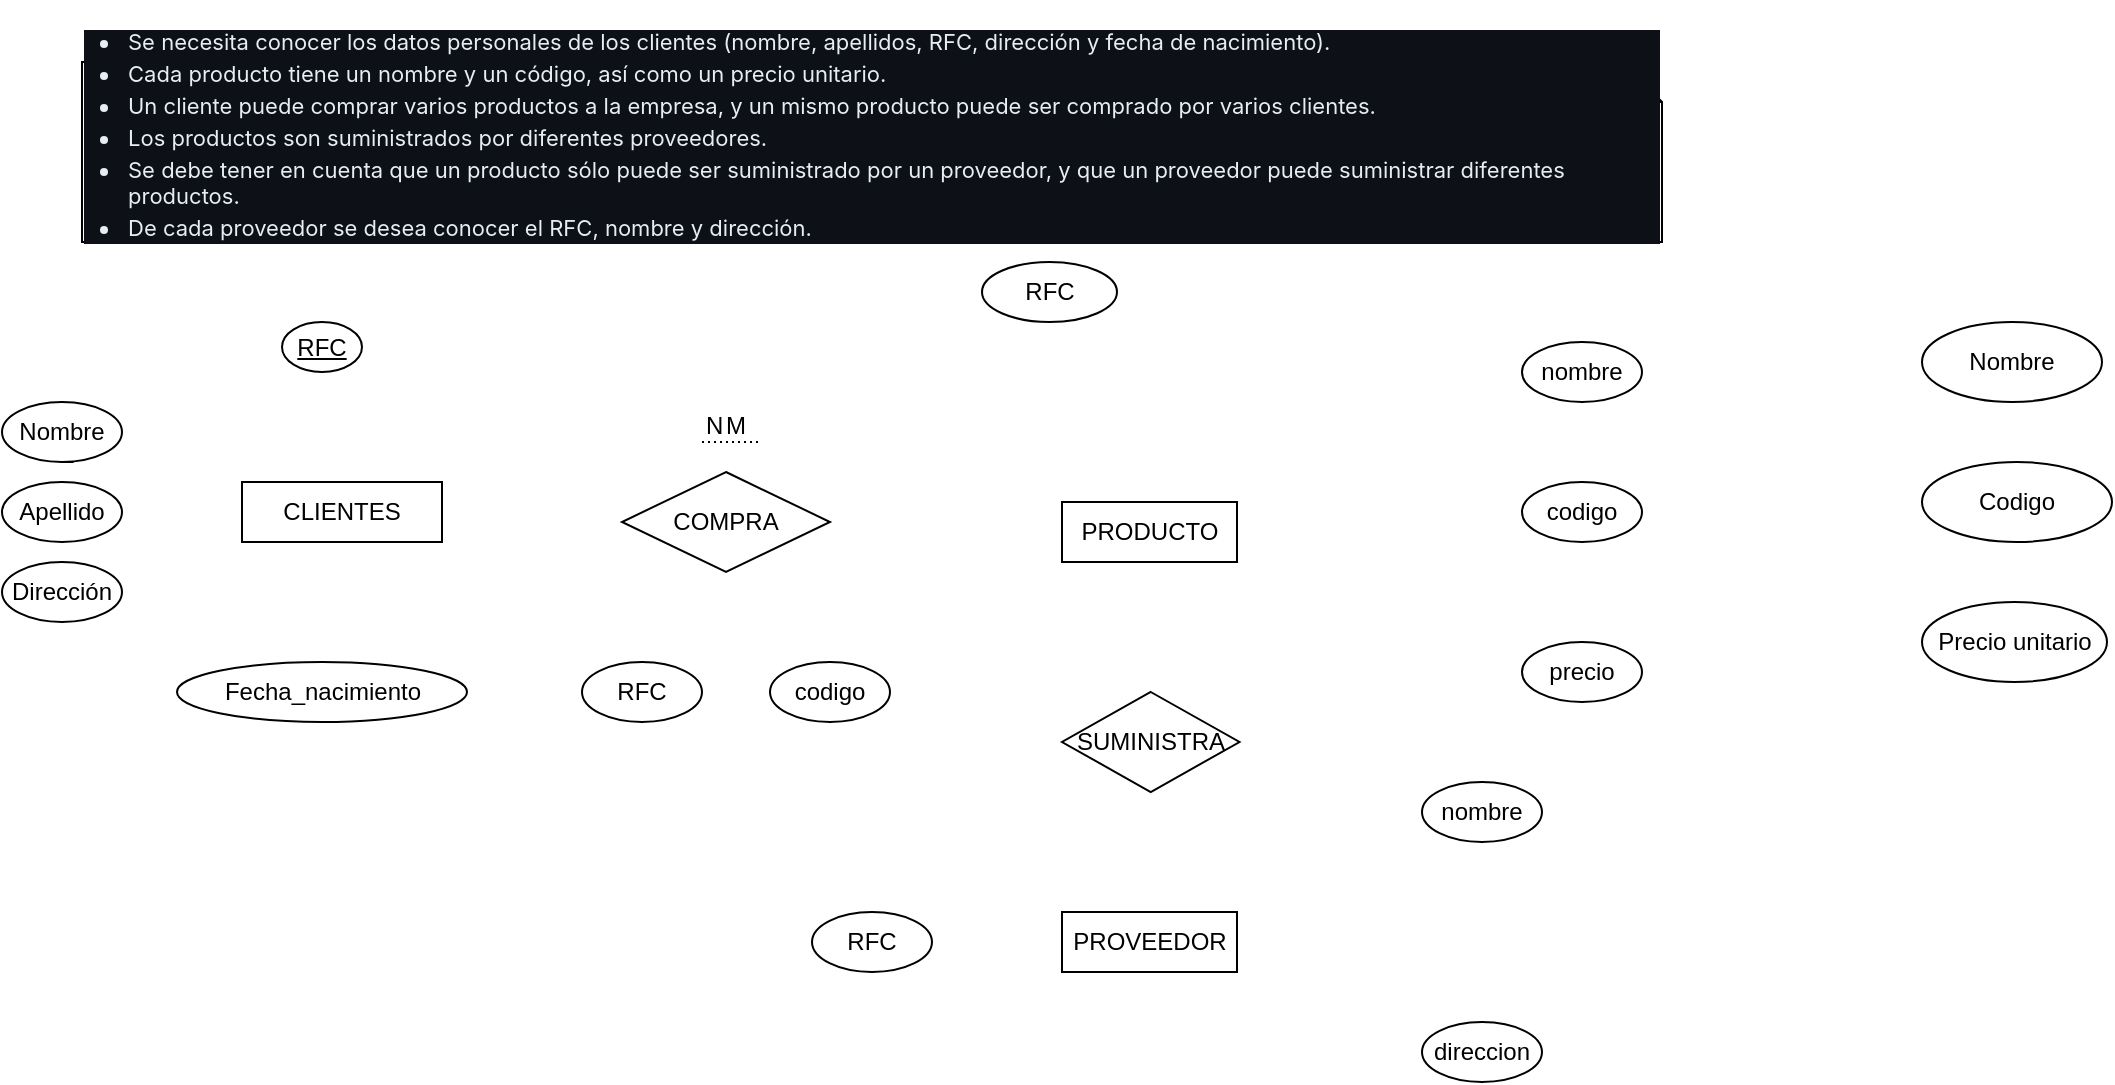 <mxfile version="21.7.2" type="github">
  <diagram name="Página-1" id="YRrxscmIG7051MTdeDOo">
    <mxGraphModel dx="1707" dy="470" grid="1" gridSize="10" guides="1" tooltips="1" connect="1" arrows="1" fold="1" page="1" pageScale="1" pageWidth="827" pageHeight="1169" math="0" shadow="0">
      <root>
        <mxCell id="0" />
        <mxCell id="1" parent="0" />
        <mxCell id="bOBayo8HfqDC3svuPsRR-1" value="&lt;font style=&quot;font-size: 11px;&quot;&gt;&lt;br&gt;&lt;/font&gt;&lt;ul style=&quot;box-sizing: border-box; padding-left: 2em; margin-top: 0px; margin-bottom: 16px; color: rgb(230, 237, 243); font-family: -apple-system, BlinkMacSystemFont, &amp;quot;Segoe UI&amp;quot;, &amp;quot;Noto Sans&amp;quot;, Helvetica, Arial, sans-serif, &amp;quot;Apple Color Emoji&amp;quot;, &amp;quot;Segoe UI Emoji&amp;quot;; font-style: normal; font-variant-ligatures: normal; font-variant-caps: normal; font-weight: 400; letter-spacing: normal; orphans: 2; text-align: start; text-indent: 0px; text-transform: none; widows: 2; word-spacing: 0px; -webkit-text-stroke-width: 0px; background-color: rgb(13, 17, 23); text-decoration-thickness: initial; text-decoration-style: initial; text-decoration-color: initial; font-size: 11px;&quot; dir=&quot;auto&quot;&gt;&lt;li style=&quot;box-sizing: border-box;&quot;&gt;&lt;font style=&quot;font-size: 11px;&quot;&gt;Se necesita conocer los datos personales de los clientes (nombre, apellidos, RFC, dirección y fecha de nacimiento).&lt;/font&gt;&lt;/li&gt;&lt;li style=&quot;box-sizing: border-box; margin-top: 0.25em;&quot;&gt;&lt;font style=&quot;font-size: 11px;&quot;&gt;Cada producto tiene un nombre y un código, así como un precio unitario.&lt;/font&gt;&lt;/li&gt;&lt;li style=&quot;box-sizing: border-box; margin-top: 0.25em;&quot;&gt;&lt;font style=&quot;font-size: 11px;&quot;&gt;Un cliente puede comprar varios productos a la empresa, y un mismo producto puede ser comprado por varios clientes.&lt;/font&gt;&lt;/li&gt;&lt;li style=&quot;box-sizing: border-box; margin-top: 0.25em;&quot;&gt;&lt;font style=&quot;font-size: 11px;&quot;&gt;Los productos son suministrados por diferentes proveedores.&lt;/font&gt;&lt;/li&gt;&lt;li style=&quot;box-sizing: border-box; margin-top: 0.25em;&quot;&gt;&lt;font style=&quot;font-size: 11px;&quot;&gt;Se debe tener en cuenta que un producto sólo puede ser suministrado por un proveedor, y que un proveedor puede suministrar diferentes productos.&lt;/font&gt;&lt;/li&gt;&lt;li style=&quot;box-sizing: border-box; margin-top: 0.25em;&quot;&gt;&lt;font style=&quot;font-size: 11px;&quot;&gt;De cada proveedor se desea conocer el RFC, nombre y dirección.&lt;/font&gt;&lt;/li&gt;&lt;/ul&gt;&lt;font style=&quot;font-size: 11px;&quot;&gt;&lt;br&gt;&lt;/font&gt;" style="shape=note;size=20;whiteSpace=wrap;html=1;" parent="1" vertex="1">
          <mxGeometry x="-90" y="30" width="790" height="90" as="geometry" />
        </mxCell>
        <mxCell id="bOBayo8HfqDC3svuPsRR-2" value="CLIENTES" style="whiteSpace=wrap;html=1;align=center;" parent="1" vertex="1">
          <mxGeometry x="-10" y="240" width="100" height="30" as="geometry" />
        </mxCell>
        <mxCell id="bOBayo8HfqDC3svuPsRR-3" value="PRODUCTO" style="whiteSpace=wrap;html=1;align=center;" parent="1" vertex="1">
          <mxGeometry x="400" y="250" width="87.5" height="30" as="geometry" />
        </mxCell>
        <mxCell id="7aSAzmRbqPZyISDXXuLN-12" style="edgeStyle=orthogonalEdgeStyle;rounded=0;orthogonalLoop=1;jettySize=auto;html=1;exitX=0.5;exitY=1;exitDx=0;exitDy=0;" edge="1" parent="1" source="bOBayo8HfqDC3svuPsRR-6">
          <mxGeometry relative="1" as="geometry">
            <mxPoint x="-94.667" y="210.0" as="targetPoint" />
          </mxGeometry>
        </mxCell>
        <mxCell id="bOBayo8HfqDC3svuPsRR-6" value="Nombre" style="ellipse;whiteSpace=wrap;html=1;align=center;" parent="1" vertex="1">
          <mxGeometry x="-130" y="200" width="60" height="30" as="geometry" />
        </mxCell>
        <mxCell id="bOBayo8HfqDC3svuPsRR-7" value="Apellido" style="ellipse;whiteSpace=wrap;html=1;align=center;" parent="1" vertex="1">
          <mxGeometry x="-130" y="240" width="60" height="30" as="geometry" />
        </mxCell>
        <mxCell id="bOBayo8HfqDC3svuPsRR-8" value="Dirección" style="ellipse;whiteSpace=wrap;html=1;align=center;" parent="1" vertex="1">
          <mxGeometry x="-130" y="280" width="60" height="30" as="geometry" />
        </mxCell>
        <mxCell id="bOBayo8HfqDC3svuPsRR-9" value="RFC" style="ellipse;whiteSpace=wrap;html=1;align=center;fontStyle=4;" parent="1" vertex="1">
          <mxGeometry x="10" y="160" width="40" height="25" as="geometry" />
        </mxCell>
        <mxCell id="bOBayo8HfqDC3svuPsRR-10" value="Fecha_nacimiento" style="ellipse;whiteSpace=wrap;html=1;align=center;" parent="1" vertex="1">
          <mxGeometry x="-42.5" y="330" width="145" height="30" as="geometry" />
        </mxCell>
        <mxCell id="bOBayo8HfqDC3svuPsRR-11" value="" style="endArrow=none;html=1;rounded=0;dashed=1;dashPattern=1 2;" parent="1" edge="1">
          <mxGeometry relative="1" as="geometry">
            <mxPoint x="220" y="220" as="sourcePoint" />
            <mxPoint x="250" y="220" as="targetPoint" />
            <Array as="points" />
          </mxGeometry>
        </mxCell>
        <mxCell id="bOBayo8HfqDC3svuPsRR-12" value="N" style="resizable=0;html=1;whiteSpace=wrap;align=left;verticalAlign=bottom;" parent="bOBayo8HfqDC3svuPsRR-11" connectable="0" vertex="1">
          <mxGeometry x="-1" relative="1" as="geometry">
            <mxPoint as="offset" />
          </mxGeometry>
        </mxCell>
        <mxCell id="bOBayo8HfqDC3svuPsRR-13" value="M" style="resizable=0;html=1;whiteSpace=wrap;align=right;verticalAlign=bottom;" parent="bOBayo8HfqDC3svuPsRR-11" connectable="0" vertex="1">
          <mxGeometry x="1" relative="1" as="geometry">
            <mxPoint x="-7" as="offset" />
          </mxGeometry>
        </mxCell>
        <mxCell id="7aSAzmRbqPZyISDXXuLN-4" value="RFC" style="ellipse;whiteSpace=wrap;html=1;" vertex="1" parent="1">
          <mxGeometry x="360" y="130" width="67.5" height="30" as="geometry" />
        </mxCell>
        <mxCell id="7aSAzmRbqPZyISDXXuLN-5" value="Nombre" style="ellipse;whiteSpace=wrap;html=1;" vertex="1" parent="1">
          <mxGeometry x="830" y="160" width="90" height="40" as="geometry" />
        </mxCell>
        <mxCell id="7aSAzmRbqPZyISDXXuLN-6" value="Codigo" style="ellipse;whiteSpace=wrap;html=1;" vertex="1" parent="1">
          <mxGeometry x="830" y="230" width="95" height="40" as="geometry" />
        </mxCell>
        <mxCell id="7aSAzmRbqPZyISDXXuLN-8" value="Precio unitario" style="ellipse;whiteSpace=wrap;html=1;" vertex="1" parent="1">
          <mxGeometry x="830" y="300" width="92.5" height="40" as="geometry" />
        </mxCell>
        <mxCell id="7aSAzmRbqPZyISDXXuLN-9" value="" style="ellipse;whiteSpace=wrap;html=1;" vertex="1" parent="1">
          <mxGeometry x="640" y="120" width="90" as="geometry" />
        </mxCell>
        <mxCell id="7aSAzmRbqPZyISDXXuLN-10" value="SUMINISTRA" style="rhombus;whiteSpace=wrap;html=1;" vertex="1" parent="1">
          <mxGeometry x="400" y="345" width="88.75" height="50" as="geometry" />
        </mxCell>
        <mxCell id="7aSAzmRbqPZyISDXXuLN-11" value="PROVEEDOR" style="rounded=0;whiteSpace=wrap;html=1;" vertex="1" parent="1">
          <mxGeometry x="400" y="455" width="87.5" height="30" as="geometry" />
        </mxCell>
        <mxCell id="7aSAzmRbqPZyISDXXuLN-13" value="COMPRA" style="rhombus;whiteSpace=wrap;html=1;" vertex="1" parent="1">
          <mxGeometry x="180" y="235" width="104" height="50" as="geometry" />
        </mxCell>
        <mxCell id="7aSAzmRbqPZyISDXXuLN-16" value="RFC" style="ellipse;whiteSpace=wrap;html=1;align=center;" vertex="1" parent="1">
          <mxGeometry x="160" y="330" width="60" height="30" as="geometry" />
        </mxCell>
        <mxCell id="7aSAzmRbqPZyISDXXuLN-17" value="codigo" style="ellipse;whiteSpace=wrap;html=1;align=center;" vertex="1" parent="1">
          <mxGeometry x="254" y="330" width="60" height="30" as="geometry" />
        </mxCell>
        <mxCell id="7aSAzmRbqPZyISDXXuLN-23" value="RFC" style="ellipse;whiteSpace=wrap;html=1;align=center;" vertex="1" parent="1">
          <mxGeometry x="275" y="455" width="60" height="30" as="geometry" />
        </mxCell>
        <mxCell id="7aSAzmRbqPZyISDXXuLN-24" value="nombre" style="ellipse;whiteSpace=wrap;html=1;align=center;" vertex="1" parent="1">
          <mxGeometry x="580" y="390" width="60" height="30" as="geometry" />
        </mxCell>
        <mxCell id="7aSAzmRbqPZyISDXXuLN-25" value="direccion" style="ellipse;whiteSpace=wrap;html=1;align=center;" vertex="1" parent="1">
          <mxGeometry x="580" y="510" width="60" height="30" as="geometry" />
        </mxCell>
        <mxCell id="7aSAzmRbqPZyISDXXuLN-28" value="nombre" style="ellipse;whiteSpace=wrap;html=1;align=center;" vertex="1" parent="1">
          <mxGeometry x="630" y="170" width="60" height="30" as="geometry" />
        </mxCell>
        <mxCell id="7aSAzmRbqPZyISDXXuLN-29" value="codigo" style="ellipse;whiteSpace=wrap;html=1;align=center;" vertex="1" parent="1">
          <mxGeometry x="630" y="240" width="60" height="30" as="geometry" />
        </mxCell>
        <mxCell id="7aSAzmRbqPZyISDXXuLN-30" value="precio" style="ellipse;whiteSpace=wrap;html=1;align=center;" vertex="1" parent="1">
          <mxGeometry x="630" y="320" width="60" height="30" as="geometry" />
        </mxCell>
      </root>
    </mxGraphModel>
  </diagram>
</mxfile>

